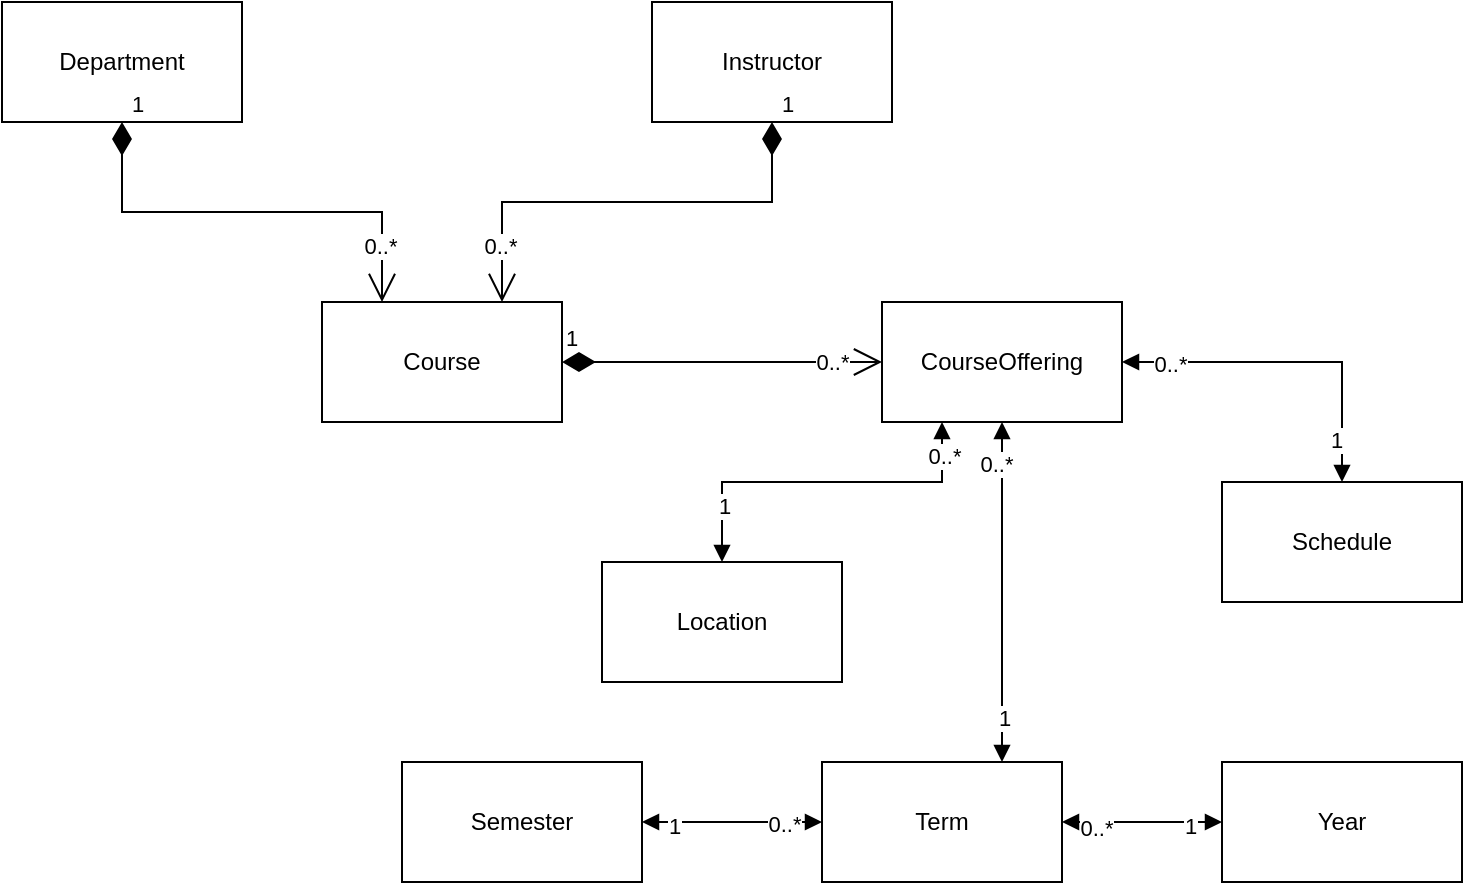 <mxfile version="22.0.8" type="github">
  <diagram name="Page-1" id="zM_ul5ib96psHO3bVNAL">
    <mxGraphModel dx="954" dy="549" grid="1" gridSize="10" guides="1" tooltips="1" connect="1" arrows="1" fold="1" page="1" pageScale="1" pageWidth="850" pageHeight="1100" math="0" shadow="0">
      <root>
        <mxCell id="0" />
        <mxCell id="1" parent="0" />
        <mxCell id="HGAS1SgvoPuM_aElD0fB-1" value="Department" style="rounded=0;whiteSpace=wrap;html=1;" vertex="1" parent="1">
          <mxGeometry x="40" y="80" width="120" height="60" as="geometry" />
        </mxCell>
        <mxCell id="HGAS1SgvoPuM_aElD0fB-2" value="Instructor" style="rounded=0;whiteSpace=wrap;html=1;" vertex="1" parent="1">
          <mxGeometry x="365" y="80" width="120" height="60" as="geometry" />
        </mxCell>
        <mxCell id="HGAS1SgvoPuM_aElD0fB-3" value="Schedule" style="rounded=0;whiteSpace=wrap;html=1;" vertex="1" parent="1">
          <mxGeometry x="650" y="320" width="120" height="60" as="geometry" />
        </mxCell>
        <mxCell id="HGAS1SgvoPuM_aElD0fB-4" value="Course" style="rounded=0;whiteSpace=wrap;html=1;" vertex="1" parent="1">
          <mxGeometry x="200" y="230" width="120" height="60" as="geometry" />
        </mxCell>
        <mxCell id="HGAS1SgvoPuM_aElD0fB-5" value="Semester" style="rounded=0;whiteSpace=wrap;html=1;" vertex="1" parent="1">
          <mxGeometry x="240" y="460" width="120" height="60" as="geometry" />
        </mxCell>
        <mxCell id="HGAS1SgvoPuM_aElD0fB-6" value="Location" style="rounded=0;whiteSpace=wrap;html=1;" vertex="1" parent="1">
          <mxGeometry x="340" y="360" width="120" height="60" as="geometry" />
        </mxCell>
        <mxCell id="HGAS1SgvoPuM_aElD0fB-7" value="Term" style="rounded=0;whiteSpace=wrap;html=1;" vertex="1" parent="1">
          <mxGeometry x="450" y="460" width="120" height="60" as="geometry" />
        </mxCell>
        <mxCell id="HGAS1SgvoPuM_aElD0fB-8" value="Year" style="rounded=0;whiteSpace=wrap;html=1;" vertex="1" parent="1">
          <mxGeometry x="650" y="460" width="120" height="60" as="geometry" />
        </mxCell>
        <mxCell id="HGAS1SgvoPuM_aElD0fB-9" value="CourseOffering" style="rounded=0;whiteSpace=wrap;html=1;" vertex="1" parent="1">
          <mxGeometry x="480" y="230" width="120" height="60" as="geometry" />
        </mxCell>
        <mxCell id="HGAS1SgvoPuM_aElD0fB-10" value="1" style="endArrow=open;html=1;endSize=12;startArrow=diamondThin;startSize=14;startFill=1;edgeStyle=orthogonalEdgeStyle;align=left;verticalAlign=bottom;rounded=0;exitX=0.5;exitY=1;exitDx=0;exitDy=0;entryX=0.25;entryY=0;entryDx=0;entryDy=0;" edge="1" parent="1" source="HGAS1SgvoPuM_aElD0fB-1" target="HGAS1SgvoPuM_aElD0fB-4">
          <mxGeometry x="-1" y="3" relative="1" as="geometry">
            <mxPoint x="340" y="340" as="sourcePoint" />
            <mxPoint x="260" y="220" as="targetPoint" />
          </mxGeometry>
        </mxCell>
        <mxCell id="HGAS1SgvoPuM_aElD0fB-11" value="0..*" style="edgeLabel;html=1;align=center;verticalAlign=middle;resizable=0;points=[];" vertex="1" connectable="0" parent="HGAS1SgvoPuM_aElD0fB-10">
          <mxGeometry x="0.746" y="-1" relative="1" as="geometry">
            <mxPoint as="offset" />
          </mxGeometry>
        </mxCell>
        <mxCell id="HGAS1SgvoPuM_aElD0fB-12" value="1" style="endArrow=open;html=1;endSize=12;startArrow=diamondThin;startSize=14;startFill=1;edgeStyle=orthogonalEdgeStyle;align=left;verticalAlign=bottom;rounded=0;exitX=0.5;exitY=1;exitDx=0;exitDy=0;entryX=0.75;entryY=0;entryDx=0;entryDy=0;" edge="1" parent="1" source="HGAS1SgvoPuM_aElD0fB-2" target="HGAS1SgvoPuM_aElD0fB-4">
          <mxGeometry x="-1" y="3" relative="1" as="geometry">
            <mxPoint x="340" y="340" as="sourcePoint" />
            <mxPoint x="500" y="390" as="targetPoint" />
            <Array as="points">
              <mxPoint x="425" y="180" />
              <mxPoint x="290" y="180" />
            </Array>
          </mxGeometry>
        </mxCell>
        <mxCell id="HGAS1SgvoPuM_aElD0fB-13" value="0..*" style="edgeLabel;html=1;align=center;verticalAlign=middle;resizable=0;points=[];" vertex="1" connectable="0" parent="HGAS1SgvoPuM_aElD0fB-12">
          <mxGeometry x="0.751" y="-1" relative="1" as="geometry">
            <mxPoint as="offset" />
          </mxGeometry>
        </mxCell>
        <mxCell id="HGAS1SgvoPuM_aElD0fB-14" value="1" style="endArrow=open;html=1;endSize=12;startArrow=diamondThin;startSize=14;startFill=1;edgeStyle=orthogonalEdgeStyle;align=left;verticalAlign=bottom;rounded=0;exitX=1;exitY=0.5;exitDx=0;exitDy=0;entryX=0;entryY=0.5;entryDx=0;entryDy=0;" edge="1" parent="1" source="HGAS1SgvoPuM_aElD0fB-4" target="HGAS1SgvoPuM_aElD0fB-9">
          <mxGeometry x="-1" y="3" relative="1" as="geometry">
            <mxPoint x="320" y="260" as="sourcePoint" />
            <mxPoint x="480" y="259.5" as="targetPoint" />
          </mxGeometry>
        </mxCell>
        <mxCell id="HGAS1SgvoPuM_aElD0fB-15" value="0..*" style="edgeLabel;html=1;align=center;verticalAlign=middle;resizable=0;points=[];" vertex="1" connectable="0" parent="HGAS1SgvoPuM_aElD0fB-14">
          <mxGeometry x="0.688" relative="1" as="geometry">
            <mxPoint as="offset" />
          </mxGeometry>
        </mxCell>
        <mxCell id="HGAS1SgvoPuM_aElD0fB-16" value="" style="endArrow=block;startArrow=block;endFill=1;startFill=1;html=1;rounded=0;entryX=0.25;entryY=1;entryDx=0;entryDy=0;exitX=0.5;exitY=0;exitDx=0;exitDy=0;" edge="1" parent="1" source="HGAS1SgvoPuM_aElD0fB-6" target="HGAS1SgvoPuM_aElD0fB-9">
          <mxGeometry width="160" relative="1" as="geometry">
            <mxPoint x="340" y="340" as="sourcePoint" />
            <mxPoint x="500" y="340" as="targetPoint" />
            <Array as="points">
              <mxPoint x="400" y="320" />
              <mxPoint x="510" y="320" />
            </Array>
          </mxGeometry>
        </mxCell>
        <mxCell id="HGAS1SgvoPuM_aElD0fB-17" value="1" style="edgeLabel;html=1;align=center;verticalAlign=middle;resizable=0;points=[];" vertex="1" connectable="0" parent="HGAS1SgvoPuM_aElD0fB-16">
          <mxGeometry x="-0.689" y="-1" relative="1" as="geometry">
            <mxPoint as="offset" />
          </mxGeometry>
        </mxCell>
        <mxCell id="HGAS1SgvoPuM_aElD0fB-18" value="0..*" style="edgeLabel;html=1;align=center;verticalAlign=middle;resizable=0;points=[];" vertex="1" connectable="0" parent="HGAS1SgvoPuM_aElD0fB-16">
          <mxGeometry x="0.811" y="-1" relative="1" as="geometry">
            <mxPoint as="offset" />
          </mxGeometry>
        </mxCell>
        <mxCell id="HGAS1SgvoPuM_aElD0fB-19" value="" style="endArrow=block;startArrow=block;endFill=1;startFill=1;html=1;rounded=0;entryX=0.5;entryY=1;entryDx=0;entryDy=0;exitX=0.75;exitY=0;exitDx=0;exitDy=0;" edge="1" parent="1" source="HGAS1SgvoPuM_aElD0fB-7" target="HGAS1SgvoPuM_aElD0fB-9">
          <mxGeometry width="160" relative="1" as="geometry">
            <mxPoint x="340" y="340" as="sourcePoint" />
            <mxPoint x="500" y="340" as="targetPoint" />
            <Array as="points">
              <mxPoint x="540" y="370" />
            </Array>
          </mxGeometry>
        </mxCell>
        <mxCell id="HGAS1SgvoPuM_aElD0fB-20" value="0..*" style="edgeLabel;html=1;align=center;verticalAlign=middle;resizable=0;points=[];" vertex="1" connectable="0" parent="HGAS1SgvoPuM_aElD0fB-19">
          <mxGeometry x="0.753" y="3" relative="1" as="geometry">
            <mxPoint as="offset" />
          </mxGeometry>
        </mxCell>
        <mxCell id="HGAS1SgvoPuM_aElD0fB-21" value="1" style="edgeLabel;html=1;align=center;verticalAlign=middle;resizable=0;points=[];" vertex="1" connectable="0" parent="HGAS1SgvoPuM_aElD0fB-19">
          <mxGeometry x="-0.741" y="-1" relative="1" as="geometry">
            <mxPoint as="offset" />
          </mxGeometry>
        </mxCell>
        <mxCell id="HGAS1SgvoPuM_aElD0fB-22" value="" style="endArrow=block;startArrow=block;endFill=1;startFill=1;html=1;rounded=0;exitX=1;exitY=0.5;exitDx=0;exitDy=0;entryX=0.5;entryY=0;entryDx=0;entryDy=0;" edge="1" parent="1" source="HGAS1SgvoPuM_aElD0fB-9" target="HGAS1SgvoPuM_aElD0fB-3">
          <mxGeometry width="160" relative="1" as="geometry">
            <mxPoint x="600" y="259.5" as="sourcePoint" />
            <mxPoint x="760" y="259.5" as="targetPoint" />
            <Array as="points">
              <mxPoint x="710" y="260" />
            </Array>
          </mxGeometry>
        </mxCell>
        <mxCell id="HGAS1SgvoPuM_aElD0fB-23" value="0..*" style="edgeLabel;html=1;align=center;verticalAlign=middle;resizable=0;points=[];" vertex="1" connectable="0" parent="HGAS1SgvoPuM_aElD0fB-22">
          <mxGeometry x="-0.718" y="-1" relative="1" as="geometry">
            <mxPoint as="offset" />
          </mxGeometry>
        </mxCell>
        <mxCell id="HGAS1SgvoPuM_aElD0fB-24" value="1" style="edgeLabel;html=1;align=center;verticalAlign=middle;resizable=0;points=[];" vertex="1" connectable="0" parent="HGAS1SgvoPuM_aElD0fB-22">
          <mxGeometry x="0.753" y="-3" relative="1" as="geometry">
            <mxPoint as="offset" />
          </mxGeometry>
        </mxCell>
        <mxCell id="HGAS1SgvoPuM_aElD0fB-25" value="" style="endArrow=block;startArrow=block;endFill=1;startFill=1;html=1;rounded=0;" edge="1" parent="1" source="HGAS1SgvoPuM_aElD0fB-5" target="HGAS1SgvoPuM_aElD0fB-7">
          <mxGeometry width="160" relative="1" as="geometry">
            <mxPoint x="360" y="490" as="sourcePoint" />
            <mxPoint x="450" y="490" as="targetPoint" />
          </mxGeometry>
        </mxCell>
        <mxCell id="HGAS1SgvoPuM_aElD0fB-26" value="1" style="edgeLabel;html=1;align=center;verticalAlign=middle;resizable=0;points=[];" vertex="1" connectable="0" parent="HGAS1SgvoPuM_aElD0fB-25">
          <mxGeometry x="-0.644" y="-2" relative="1" as="geometry">
            <mxPoint as="offset" />
          </mxGeometry>
        </mxCell>
        <mxCell id="HGAS1SgvoPuM_aElD0fB-27" value="0..*" style="edgeLabel;html=1;align=center;verticalAlign=middle;resizable=0;points=[];" vertex="1" connectable="0" parent="HGAS1SgvoPuM_aElD0fB-25">
          <mxGeometry x="0.578" y="-1" relative="1" as="geometry">
            <mxPoint as="offset" />
          </mxGeometry>
        </mxCell>
        <mxCell id="HGAS1SgvoPuM_aElD0fB-28" value="" style="endArrow=block;startArrow=block;endFill=1;startFill=1;html=1;rounded=0;exitX=1;exitY=0.5;exitDx=0;exitDy=0;entryX=0;entryY=0.5;entryDx=0;entryDy=0;" edge="1" parent="1" source="HGAS1SgvoPuM_aElD0fB-7" target="HGAS1SgvoPuM_aElD0fB-8">
          <mxGeometry width="160" relative="1" as="geometry">
            <mxPoint x="580" y="550" as="sourcePoint" />
            <mxPoint x="640" y="490" as="targetPoint" />
          </mxGeometry>
        </mxCell>
        <mxCell id="HGAS1SgvoPuM_aElD0fB-29" value="0..*" style="edgeLabel;html=1;align=center;verticalAlign=middle;resizable=0;points=[];" vertex="1" connectable="0" parent="HGAS1SgvoPuM_aElD0fB-28">
          <mxGeometry x="-0.575" y="-3" relative="1" as="geometry">
            <mxPoint as="offset" />
          </mxGeometry>
        </mxCell>
        <mxCell id="HGAS1SgvoPuM_aElD0fB-30" value="1" style="edgeLabel;html=1;align=center;verticalAlign=middle;resizable=0;points=[];" vertex="1" connectable="0" parent="HGAS1SgvoPuM_aElD0fB-28">
          <mxGeometry x="0.6" y="-2" relative="1" as="geometry">
            <mxPoint as="offset" />
          </mxGeometry>
        </mxCell>
      </root>
    </mxGraphModel>
  </diagram>
</mxfile>
